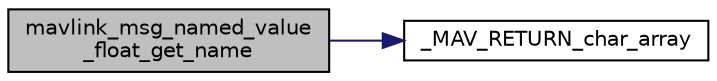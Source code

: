 digraph "mavlink_msg_named_value_float_get_name"
{
 // INTERACTIVE_SVG=YES
  edge [fontname="Helvetica",fontsize="10",labelfontname="Helvetica",labelfontsize="10"];
  node [fontname="Helvetica",fontsize="10",shape=record];
  rankdir="LR";
  Node1 [label="mavlink_msg_named_value\l_float_get_name",height=0.2,width=0.4,color="black", fillcolor="grey75", style="filled" fontcolor="black"];
  Node1 -> Node2 [color="midnightblue",fontsize="10",style="solid",fontname="Helvetica"];
  Node2 [label="_MAV_RETURN_char_array",height=0.2,width=0.4,color="black", fillcolor="white", style="filled",URL="$v0_89_2protocol_8h.html#a12ebb16564718cc14d12b46458bbb290"];
}
